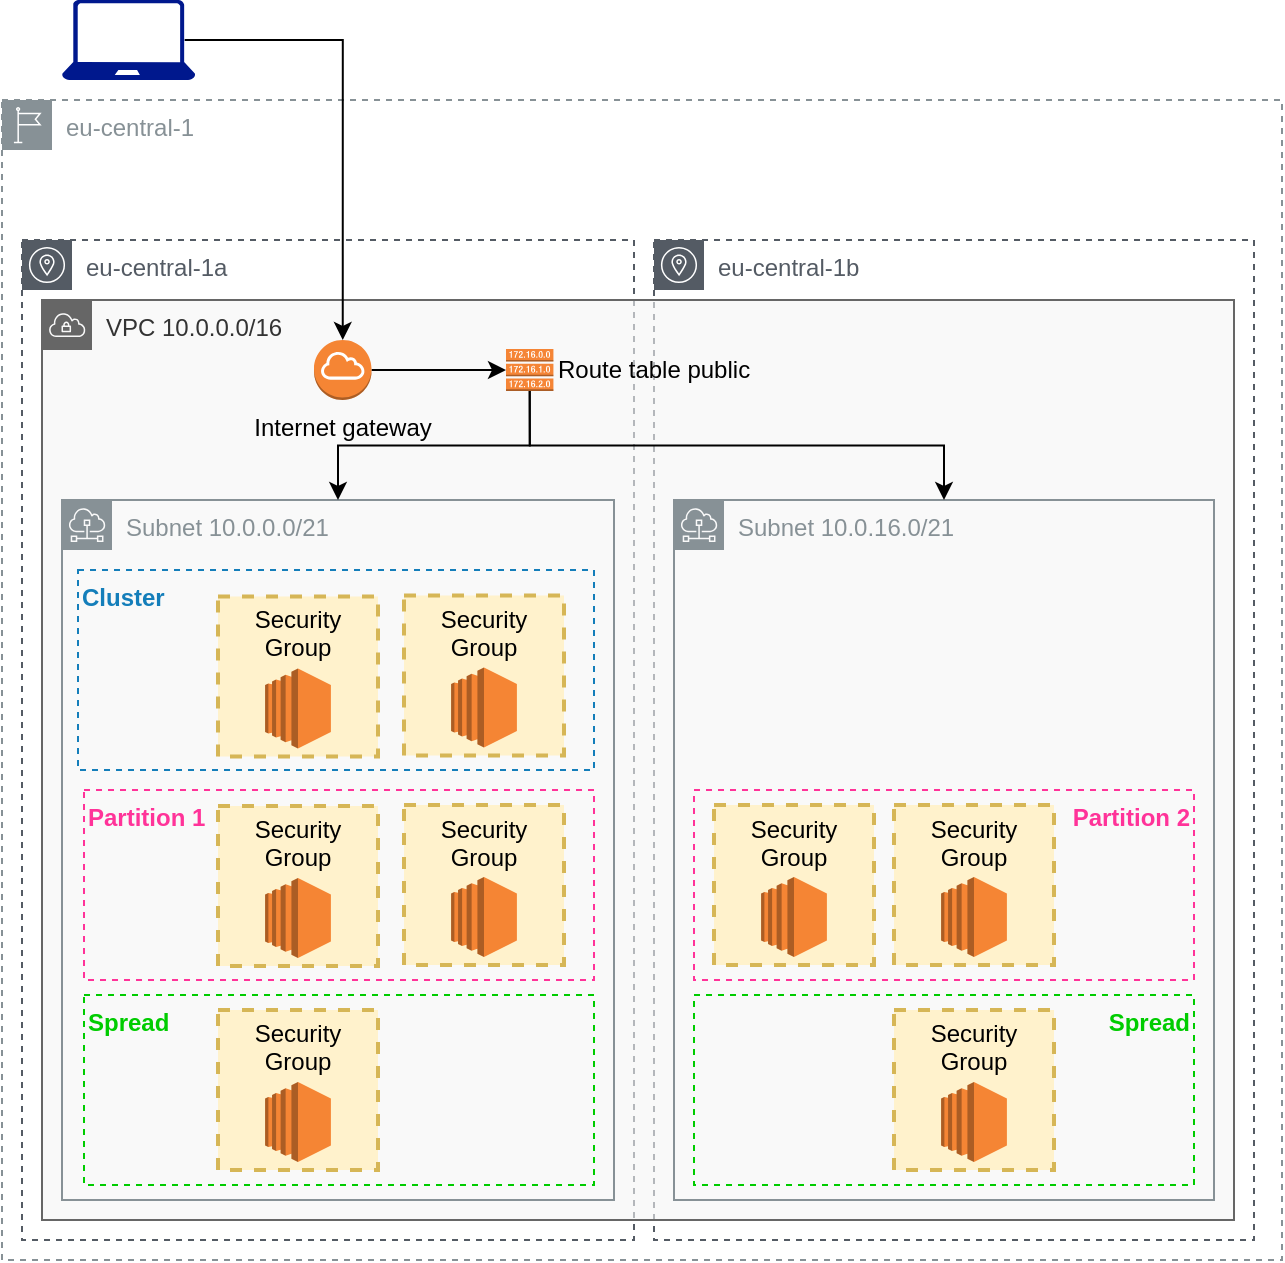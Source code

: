 <mxfile version="13.9.9" type="github">
  <diagram id="UUgaOf1F6qNWSPvY_eEi" name="Page-1">
    <mxGraphModel dx="946" dy="662" grid="1" gridSize="10" guides="1" tooltips="1" connect="1" arrows="1" fold="1" page="1" pageScale="1" pageWidth="827" pageHeight="1169" math="0" shadow="0">
      <root>
        <mxCell id="0" />
        <mxCell id="1" parent="0" />
        <mxCell id="LLyH-jrI4SZby10niK_6-6" value="eu-central-1" style="outlineConnect=0;gradientColor=none;html=1;whiteSpace=wrap;fontSize=12;fontStyle=0;shape=mxgraph.aws4.group;grIcon=mxgraph.aws4.group_region;strokeColor=#879196;fillColor=none;verticalAlign=top;align=left;spacingLeft=30;fontColor=#879196;dashed=1;" parent="1" vertex="1">
          <mxGeometry x="94" y="80" width="640" height="580" as="geometry" />
        </mxCell>
        <mxCell id="LLyH-jrI4SZby10niK_6-10" value="eu-central-1a" style="outlineConnect=0;gradientColor=none;html=1;whiteSpace=wrap;fontSize=12;fontStyle=0;shape=mxgraph.aws4.group;grIcon=mxgraph.aws4.group_availability_zone;strokeColor=#545B64;fillColor=none;verticalAlign=top;align=left;spacingLeft=30;fontColor=#545B64;dashed=1;" parent="1" vertex="1">
          <mxGeometry x="104" y="150" width="306" height="500" as="geometry" />
        </mxCell>
        <mxCell id="LLyH-jrI4SZby10niK_6-9" value="eu-central-1b" style="outlineConnect=0;gradientColor=none;html=1;whiteSpace=wrap;fontSize=12;fontStyle=0;shape=mxgraph.aws4.group;grIcon=mxgraph.aws4.group_availability_zone;strokeColor=#545B64;fillColor=none;verticalAlign=top;align=left;spacingLeft=30;fontColor=#545B64;dashed=1;" parent="1" vertex="1">
          <mxGeometry x="420" y="150" width="300" height="500" as="geometry" />
        </mxCell>
        <mxCell id="LLyH-jrI4SZby10niK_6-5" value="VPC 10.0.0.0/16" style="outlineConnect=0;html=1;whiteSpace=wrap;fontSize=12;fontStyle=0;shape=mxgraph.aws4.group;grIcon=mxgraph.aws4.group_vpc;strokeColor=#666666;fillColor=#f5f5f5;verticalAlign=top;align=left;spacingLeft=30;dashed=0;fillOpacity=60;fontColor=#333333;" parent="1" vertex="1">
          <mxGeometry x="114" y="180" width="596" height="460" as="geometry" />
        </mxCell>
        <mxCell id="LLyH-jrI4SZby10niK_6-4" value="Subnet&amp;nbsp;10.0.0.0/21" style="outlineConnect=0;gradientColor=none;html=1;whiteSpace=wrap;fontSize=12;fontStyle=0;shape=mxgraph.aws4.group;grIcon=mxgraph.aws4.group_subnet;strokeColor=#879196;fillColor=none;verticalAlign=top;align=left;spacingLeft=30;fontColor=#879196;dashed=0;" parent="1" vertex="1">
          <mxGeometry x="124" y="280" width="276" height="350" as="geometry" />
        </mxCell>
        <mxCell id="LLyH-jrI4SZby10niK_6-27" style="edgeStyle=orthogonalEdgeStyle;rounded=0;orthogonalLoop=1;jettySize=auto;html=1;exitX=1;exitY=0.5;exitDx=0;exitDy=0;exitPerimeter=0;entryX=0;entryY=0.5;entryDx=0;entryDy=0;entryPerimeter=0;" parent="1" source="LLyH-jrI4SZby10niK_6-2" target="LLyH-jrI4SZby10niK_6-19" edge="1">
          <mxGeometry relative="1" as="geometry" />
        </mxCell>
        <mxCell id="LLyH-jrI4SZby10niK_6-2" value="Internet gateway" style="outlineConnect=0;dashed=0;verticalLabelPosition=bottom;verticalAlign=top;align=center;html=1;shape=mxgraph.aws3.internet_gateway;fillColor=#F58534;gradientColor=none;" parent="1" vertex="1">
          <mxGeometry x="250" y="200" width="28.75" height="30" as="geometry" />
        </mxCell>
        <mxCell id="LLyH-jrI4SZby10niK_6-28" style="edgeStyle=orthogonalEdgeStyle;rounded=0;orthogonalLoop=1;jettySize=auto;html=1;exitX=0.92;exitY=0.5;exitDx=0;exitDy=0;exitPerimeter=0;entryX=0.5;entryY=0;entryDx=0;entryDy=0;entryPerimeter=0;" parent="1" source="LLyH-jrI4SZby10niK_6-12" target="LLyH-jrI4SZby10niK_6-2" edge="1">
          <mxGeometry relative="1" as="geometry" />
        </mxCell>
        <mxCell id="LLyH-jrI4SZby10niK_6-12" value="" style="aspect=fixed;pointerEvents=1;shadow=0;dashed=0;html=1;strokeColor=none;labelPosition=center;verticalLabelPosition=bottom;verticalAlign=top;align=center;fillColor=#00188D;shape=mxgraph.azure.laptop" parent="1" vertex="1">
          <mxGeometry x="124" y="30" width="66.66" height="40" as="geometry" />
        </mxCell>
        <mxCell id="LLyH-jrI4SZby10niK_6-16" value="Subnet&amp;nbsp;10.0.16.0/21" style="outlineConnect=0;gradientColor=none;html=1;whiteSpace=wrap;fontSize=12;fontStyle=0;shape=mxgraph.aws4.group;grIcon=mxgraph.aws4.group_subnet;strokeColor=#879196;fillColor=none;verticalAlign=top;align=left;spacingLeft=30;fontColor=#879196;dashed=0;" parent="1" vertex="1">
          <mxGeometry x="430" y="280" width="270" height="350" as="geometry" />
        </mxCell>
        <mxCell id="LLyH-jrI4SZby10niK_6-23" style="edgeStyle=orthogonalEdgeStyle;rounded=0;orthogonalLoop=1;jettySize=auto;html=1;exitX=0.5;exitY=1;exitDx=0;exitDy=0;exitPerimeter=0;" parent="1" source="LLyH-jrI4SZby10niK_6-19" target="LLyH-jrI4SZby10niK_6-16" edge="1">
          <mxGeometry relative="1" as="geometry" />
        </mxCell>
        <mxCell id="LLyH-jrI4SZby10niK_6-24" style="edgeStyle=orthogonalEdgeStyle;rounded=0;orthogonalLoop=1;jettySize=auto;html=1;exitX=0.5;exitY=1;exitDx=0;exitDy=0;exitPerimeter=0;" parent="1" source="LLyH-jrI4SZby10niK_6-19" target="LLyH-jrI4SZby10niK_6-4" edge="1">
          <mxGeometry relative="1" as="geometry" />
        </mxCell>
        <mxCell id="LLyH-jrI4SZby10niK_6-19" value="Route table public" style="outlineConnect=0;dashed=0;verticalLabelPosition=middle;verticalAlign=middle;align=left;html=1;shape=mxgraph.aws3.route_table;fillColor=#F58536;gradientColor=none;labelPosition=right;" parent="1" vertex="1">
          <mxGeometry x="346" y="204.5" width="23.71" height="21" as="geometry" />
        </mxCell>
        <mxCell id="pr4R7HchG3u1tgUtdXQR-11" value="Cluster" style="fillColor=none;strokeColor=#147EBA;dashed=1;verticalAlign=top;fontStyle=1;fontColor=#147EBA;align=left;" vertex="1" parent="1">
          <mxGeometry x="132" y="315" width="258" height="100" as="geometry" />
        </mxCell>
        <mxCell id="pr4R7HchG3u1tgUtdXQR-12" value="Partition 1" style="fillColor=none;dashed=1;verticalAlign=top;fontStyle=1;align=left;fontColor=#FF3399;strokeColor=#FF3399;" vertex="1" parent="1">
          <mxGeometry x="135" y="425" width="255" height="95" as="geometry" />
        </mxCell>
        <mxCell id="pr4R7HchG3u1tgUtdXQR-13" value="Spread" style="fillColor=none;dashed=1;verticalAlign=top;fontStyle=1;align=left;strokeColor=#00CC00;fontColor=#00CC00;" vertex="1" parent="1">
          <mxGeometry x="135" y="527.5" width="255" height="95" as="geometry" />
        </mxCell>
        <mxCell id="pr4R7HchG3u1tgUtdXQR-14" value="Spread" style="fillColor=none;dashed=1;verticalAlign=top;fontStyle=1;align=right;strokeColor=#00CC00;fontColor=#00CC00;" vertex="1" parent="1">
          <mxGeometry x="440" y="527.5" width="250" height="95" as="geometry" />
        </mxCell>
        <mxCell id="pr4R7HchG3u1tgUtdXQR-15" value="Partition 2" style="fillColor=none;dashed=1;verticalAlign=top;fontStyle=1;align=right;fontColor=#FF3399;strokeColor=#FF3399;" vertex="1" parent="1">
          <mxGeometry x="440" y="425" width="250" height="95" as="geometry" />
        </mxCell>
        <mxCell id="pr4R7HchG3u1tgUtdXQR-3" value="Security Group" style="fontStyle=0;verticalAlign=top;align=center;spacingTop=-2;fillColor=#fff2cc;rounded=0;whiteSpace=wrap;html=1;strokeColor=#d6b656;strokeWidth=2;dashed=1;container=1;collapsible=0;expand=0;recursiveResize=0;" vertex="1" parent="1">
          <mxGeometry x="202" y="433" width="80" height="80" as="geometry" />
        </mxCell>
        <mxCell id="pr4R7HchG3u1tgUtdXQR-4" value="" style="outlineConnect=0;dashed=0;verticalLabelPosition=bottom;verticalAlign=top;align=center;html=1;shape=mxgraph.aws3.ec2;fillColor=#F58534;gradientColor=none;" vertex="1" parent="pr4R7HchG3u1tgUtdXQR-3">
          <mxGeometry x="23.55" y="36" width="32.9" height="40" as="geometry" />
        </mxCell>
        <mxCell id="pr4R7HchG3u1tgUtdXQR-5" value="Security Group" style="fontStyle=0;verticalAlign=top;align=center;spacingTop=-2;fillColor=#fff2cc;rounded=0;whiteSpace=wrap;html=1;strokeColor=#d6b656;strokeWidth=2;dashed=1;container=1;collapsible=0;expand=0;recursiveResize=0;" vertex="1" parent="1">
          <mxGeometry x="202" y="535" width="80" height="80" as="geometry" />
        </mxCell>
        <mxCell id="pr4R7HchG3u1tgUtdXQR-6" value="" style="outlineConnect=0;dashed=0;verticalLabelPosition=bottom;verticalAlign=top;align=center;html=1;shape=mxgraph.aws3.ec2;fillColor=#F58534;gradientColor=none;" vertex="1" parent="pr4R7HchG3u1tgUtdXQR-5">
          <mxGeometry x="23.55" y="36" width="32.9" height="40" as="geometry" />
        </mxCell>
        <mxCell id="pr4R7HchG3u1tgUtdXQR-7" value="Security Group" style="fontStyle=0;verticalAlign=top;align=center;spacingTop=-2;fillColor=#fff2cc;rounded=0;whiteSpace=wrap;html=1;strokeColor=#d6b656;strokeWidth=2;dashed=1;container=1;collapsible=0;expand=0;recursiveResize=0;" vertex="1" parent="1">
          <mxGeometry x="450" y="432.5" width="80" height="80" as="geometry" />
        </mxCell>
        <mxCell id="pr4R7HchG3u1tgUtdXQR-8" value="" style="outlineConnect=0;dashed=0;verticalLabelPosition=bottom;verticalAlign=top;align=center;html=1;shape=mxgraph.aws3.ec2;fillColor=#F58534;gradientColor=none;" vertex="1" parent="pr4R7HchG3u1tgUtdXQR-7">
          <mxGeometry x="23.55" y="36" width="32.9" height="40" as="geometry" />
        </mxCell>
        <mxCell id="pr4R7HchG3u1tgUtdXQR-9" value="Security Group" style="fontStyle=0;verticalAlign=top;align=center;spacingTop=-2;fillColor=#fff2cc;rounded=0;whiteSpace=wrap;html=1;strokeColor=#d6b656;strokeWidth=2;dashed=1;container=1;collapsible=0;expand=0;recursiveResize=0;" vertex="1" parent="1">
          <mxGeometry x="540" y="535" width="80" height="80" as="geometry" />
        </mxCell>
        <mxCell id="pr4R7HchG3u1tgUtdXQR-10" value="" style="outlineConnect=0;dashed=0;verticalLabelPosition=bottom;verticalAlign=top;align=center;html=1;shape=mxgraph.aws3.ec2;fillColor=#F58534;gradientColor=none;" vertex="1" parent="pr4R7HchG3u1tgUtdXQR-9">
          <mxGeometry x="23.55" y="36" width="32.9" height="40" as="geometry" />
        </mxCell>
        <mxCell id="pr4R7HchG3u1tgUtdXQR-16" value="Security Group" style="fontStyle=0;verticalAlign=top;align=center;spacingTop=-2;fillColor=#fff2cc;rounded=0;whiteSpace=wrap;html=1;strokeColor=#d6b656;strokeWidth=2;dashed=1;container=1;collapsible=0;expand=0;recursiveResize=0;" vertex="1" parent="1">
          <mxGeometry x="295" y="432.5" width="80" height="80" as="geometry" />
        </mxCell>
        <mxCell id="pr4R7HchG3u1tgUtdXQR-17" value="" style="outlineConnect=0;dashed=0;verticalLabelPosition=bottom;verticalAlign=top;align=center;html=1;shape=mxgraph.aws3.ec2;fillColor=#F58534;gradientColor=none;" vertex="1" parent="pr4R7HchG3u1tgUtdXQR-16">
          <mxGeometry x="23.55" y="36" width="32.9" height="40" as="geometry" />
        </mxCell>
        <mxCell id="pr4R7HchG3u1tgUtdXQR-18" value="Security Group" style="fontStyle=0;verticalAlign=top;align=center;spacingTop=-2;fillColor=#fff2cc;rounded=0;whiteSpace=wrap;html=1;strokeColor=#d6b656;strokeWidth=2;dashed=1;container=1;collapsible=0;expand=0;recursiveResize=0;" vertex="1" parent="1">
          <mxGeometry x="540" y="432.5" width="80" height="80" as="geometry" />
        </mxCell>
        <mxCell id="pr4R7HchG3u1tgUtdXQR-19" value="" style="outlineConnect=0;dashed=0;verticalLabelPosition=bottom;verticalAlign=top;align=center;html=1;shape=mxgraph.aws3.ec2;fillColor=#F58534;gradientColor=none;" vertex="1" parent="pr4R7HchG3u1tgUtdXQR-18">
          <mxGeometry x="23.55" y="36" width="32.9" height="40" as="geometry" />
        </mxCell>
        <mxCell id="pr4R7HchG3u1tgUtdXQR-20" value="Security Group" style="fontStyle=0;verticalAlign=top;align=center;spacingTop=-2;fillColor=#fff2cc;rounded=0;whiteSpace=wrap;html=1;strokeColor=#d6b656;strokeWidth=2;dashed=1;container=1;collapsible=0;expand=0;recursiveResize=0;" vertex="1" parent="1">
          <mxGeometry x="202" y="328.25" width="80" height="80" as="geometry" />
        </mxCell>
        <mxCell id="pr4R7HchG3u1tgUtdXQR-21" value="" style="outlineConnect=0;dashed=0;verticalLabelPosition=bottom;verticalAlign=top;align=center;html=1;shape=mxgraph.aws3.ec2;fillColor=#F58534;gradientColor=none;" vertex="1" parent="pr4R7HchG3u1tgUtdXQR-20">
          <mxGeometry x="23.55" y="36" width="32.9" height="40" as="geometry" />
        </mxCell>
        <mxCell id="pr4R7HchG3u1tgUtdXQR-22" value="Security Group" style="fontStyle=0;verticalAlign=top;align=center;spacingTop=-2;fillColor=#fff2cc;rounded=0;whiteSpace=wrap;html=1;strokeColor=#d6b656;strokeWidth=2;dashed=1;container=1;collapsible=0;expand=0;recursiveResize=0;" vertex="1" parent="1">
          <mxGeometry x="295" y="327.75" width="80" height="80" as="geometry" />
        </mxCell>
        <mxCell id="pr4R7HchG3u1tgUtdXQR-23" value="" style="outlineConnect=0;dashed=0;verticalLabelPosition=bottom;verticalAlign=top;align=center;html=1;shape=mxgraph.aws3.ec2;fillColor=#F58534;gradientColor=none;" vertex="1" parent="pr4R7HchG3u1tgUtdXQR-22">
          <mxGeometry x="23.55" y="36" width="32.9" height="40" as="geometry" />
        </mxCell>
      </root>
    </mxGraphModel>
  </diagram>
</mxfile>
